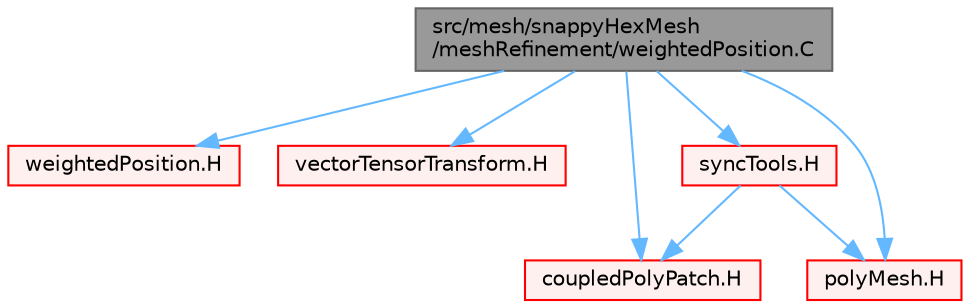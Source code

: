 digraph "src/mesh/snappyHexMesh/meshRefinement/weightedPosition.C"
{
 // LATEX_PDF_SIZE
  bgcolor="transparent";
  edge [fontname=Helvetica,fontsize=10,labelfontname=Helvetica,labelfontsize=10];
  node [fontname=Helvetica,fontsize=10,shape=box,height=0.2,width=0.4];
  Node1 [id="Node000001",label="src/mesh/snappyHexMesh\l/meshRefinement/weightedPosition.C",height=0.2,width=0.4,color="gray40", fillcolor="grey60", style="filled", fontcolor="black",tooltip=" "];
  Node1 -> Node2 [id="edge1_Node000001_Node000002",color="steelblue1",style="solid",tooltip=" "];
  Node2 [id="Node000002",label="weightedPosition.H",height=0.2,width=0.4,color="red", fillcolor="#FFF0F0", style="filled",URL="$weightedPosition_8H.html",tooltip=" "];
  Node1 -> Node165 [id="edge2_Node000001_Node000165",color="steelblue1",style="solid",tooltip=" "];
  Node165 [id="Node000165",label="vectorTensorTransform.H",height=0.2,width=0.4,color="red", fillcolor="#FFF0F0", style="filled",URL="$vectorTensorTransform_8H.html",tooltip=" "];
  Node1 -> Node196 [id="edge3_Node000001_Node000196",color="steelblue1",style="solid",tooltip=" "];
  Node196 [id="Node000196",label="coupledPolyPatch.H",height=0.2,width=0.4,color="red", fillcolor="#FFF0F0", style="filled",URL="$coupledPolyPatch_8H.html",tooltip=" "];
  Node1 -> Node238 [id="edge4_Node000001_Node000238",color="steelblue1",style="solid",tooltip=" "];
  Node238 [id="Node000238",label="polyMesh.H",height=0.2,width=0.4,color="red", fillcolor="#FFF0F0", style="filled",URL="$polyMesh_8H.html",tooltip=" "];
  Node1 -> Node287 [id="edge5_Node000001_Node000287",color="steelblue1",style="solid",tooltip=" "];
  Node287 [id="Node000287",label="syncTools.H",height=0.2,width=0.4,color="red", fillcolor="#FFF0F0", style="filled",URL="$syncTools_8H.html",tooltip=" "];
  Node287 -> Node238 [id="edge6_Node000287_Node000238",color="steelblue1",style="solid",tooltip=" "];
  Node287 -> Node196 [id="edge7_Node000287_Node000196",color="steelblue1",style="solid",tooltip=" "];
}
